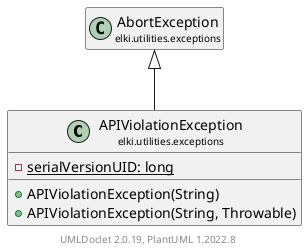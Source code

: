@startuml
    remove .*\.(Instance|Par|Parameterizer|Factory)$
    set namespaceSeparator none
    hide empty fields
    hide empty methods

    class "<size:14>APIViolationException\n<size:10>elki.utilities.exceptions" as elki.utilities.exceptions.APIViolationException [[APIViolationException.html]] {
        {static} -serialVersionUID: long
        +APIViolationException(String)
        +APIViolationException(String, Throwable)
    }

    class "<size:14>AbortException\n<size:10>elki.utilities.exceptions" as elki.utilities.exceptions.AbortException [[AbortException.html]]

    elki.utilities.exceptions.AbortException <|-- elki.utilities.exceptions.APIViolationException

    center footer UMLDoclet 2.0.19, PlantUML 1.2022.8
@enduml
